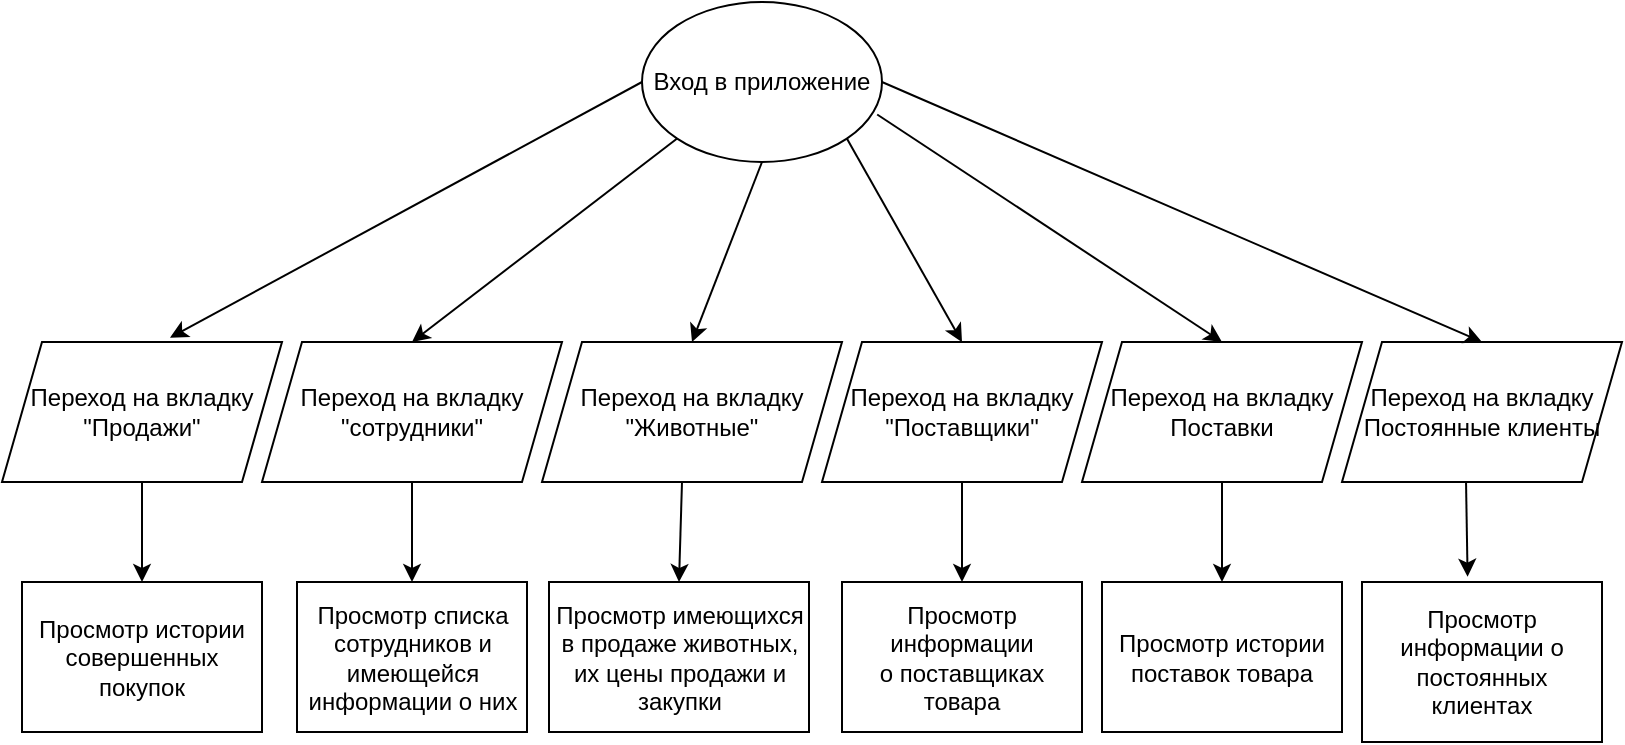 <mxfile version="18.1.1" type="github">
  <diagram id="C5RBs43oDa-KdzZeNtuy" name="Page-1">
    <mxGraphModel dx="1038" dy="567" grid="1" gridSize="10" guides="1" tooltips="1" connect="1" arrows="1" fold="1" page="1" pageScale="1" pageWidth="827" pageHeight="1169" math="0" shadow="0">
      <root>
        <mxCell id="WIyWlLk6GJQsqaUBKTNV-0" />
        <mxCell id="WIyWlLk6GJQsqaUBKTNV-1" parent="WIyWlLk6GJQsqaUBKTNV-0" />
        <mxCell id="3Uv6F3-buvSzeEZjh2dr-0" value="Вход в приложение" style="ellipse;whiteSpace=wrap;html=1;" vertex="1" parent="WIyWlLk6GJQsqaUBKTNV-1">
          <mxGeometry x="330" y="10" width="120" height="80" as="geometry" />
        </mxCell>
        <mxCell id="3Uv6F3-buvSzeEZjh2dr-1" value="Переход на вкладку &quot;сотрудники&quot;" style="shape=parallelogram;perimeter=parallelogramPerimeter;whiteSpace=wrap;html=1;fixedSize=1;" vertex="1" parent="WIyWlLk6GJQsqaUBKTNV-1">
          <mxGeometry x="140" y="180" width="150" height="70" as="geometry" />
        </mxCell>
        <mxCell id="3Uv6F3-buvSzeEZjh2dr-2" value="Просмотр списка сотрудников и имеющейся информации о них" style="rounded=0;whiteSpace=wrap;html=1;" vertex="1" parent="WIyWlLk6GJQsqaUBKTNV-1">
          <mxGeometry x="157.5" y="300" width="115" height="75" as="geometry" />
        </mxCell>
        <mxCell id="3Uv6F3-buvSzeEZjh2dr-5" value="" style="endArrow=classic;html=1;rounded=0;exitX=0.5;exitY=1;exitDx=0;exitDy=0;entryX=0.5;entryY=0;entryDx=0;entryDy=0;" edge="1" parent="WIyWlLk6GJQsqaUBKTNV-1" source="3Uv6F3-buvSzeEZjh2dr-1" target="3Uv6F3-buvSzeEZjh2dr-2">
          <mxGeometry width="50" height="50" relative="1" as="geometry">
            <mxPoint x="394" y="190" as="sourcePoint" />
            <mxPoint x="394" y="230" as="targetPoint" />
          </mxGeometry>
        </mxCell>
        <mxCell id="3Uv6F3-buvSzeEZjh2dr-6" value="" style="endArrow=classic;html=1;rounded=0;entryX=0.5;entryY=0;entryDx=0;entryDy=0;exitX=0;exitY=1;exitDx=0;exitDy=0;" edge="1" parent="WIyWlLk6GJQsqaUBKTNV-1" source="3Uv6F3-buvSzeEZjh2dr-0" target="3Uv6F3-buvSzeEZjh2dr-1">
          <mxGeometry width="50" height="50" relative="1" as="geometry">
            <mxPoint x="340" y="80" as="sourcePoint" />
            <mxPoint x="390" y="130" as="targetPoint" />
          </mxGeometry>
        </mxCell>
        <mxCell id="3Uv6F3-buvSzeEZjh2dr-10" value="Переход на вкладку&lt;br&gt;&quot;Животные&quot;" style="shape=parallelogram;perimeter=parallelogramPerimeter;whiteSpace=wrap;html=1;fixedSize=1;" vertex="1" parent="WIyWlLk6GJQsqaUBKTNV-1">
          <mxGeometry x="280" y="180" width="150" height="70" as="geometry" />
        </mxCell>
        <mxCell id="3Uv6F3-buvSzeEZjh2dr-11" value="Просмотр имеющихся в продаже животных, их цены продажи и закупки" style="rounded=0;whiteSpace=wrap;html=1;" vertex="1" parent="WIyWlLk6GJQsqaUBKTNV-1">
          <mxGeometry x="283.5" y="300" width="130" height="75" as="geometry" />
        </mxCell>
        <mxCell id="3Uv6F3-buvSzeEZjh2dr-15" value="" style="endArrow=classic;html=1;rounded=0;entryX=0.5;entryY=0;entryDx=0;entryDy=0;exitX=0.5;exitY=1;exitDx=0;exitDy=0;" edge="1" parent="WIyWlLk6GJQsqaUBKTNV-1" source="3Uv6F3-buvSzeEZjh2dr-0" target="3Uv6F3-buvSzeEZjh2dr-10">
          <mxGeometry width="50" height="50" relative="1" as="geometry">
            <mxPoint x="450" y="90" as="sourcePoint" />
            <mxPoint x="500" y="40" as="targetPoint" />
          </mxGeometry>
        </mxCell>
        <mxCell id="3Uv6F3-buvSzeEZjh2dr-17" value="Переход на вкладку &quot;Продажи&quot;" style="shape=parallelogram;perimeter=parallelogramPerimeter;whiteSpace=wrap;html=1;fixedSize=1;" vertex="1" parent="WIyWlLk6GJQsqaUBKTNV-1">
          <mxGeometry x="10" y="180" width="140" height="70" as="geometry" />
        </mxCell>
        <mxCell id="3Uv6F3-buvSzeEZjh2dr-18" value="Просмотр истории&lt;br&gt;совершенных покупок" style="rounded=0;whiteSpace=wrap;html=1;" vertex="1" parent="WIyWlLk6GJQsqaUBKTNV-1">
          <mxGeometry x="20" y="300" width="120" height="75" as="geometry" />
        </mxCell>
        <mxCell id="3Uv6F3-buvSzeEZjh2dr-19" value="" style="endArrow=classic;html=1;rounded=0;entryX=0.6;entryY=-0.031;entryDx=0;entryDy=0;entryPerimeter=0;exitX=0;exitY=0.5;exitDx=0;exitDy=0;" edge="1" parent="WIyWlLk6GJQsqaUBKTNV-1" source="3Uv6F3-buvSzeEZjh2dr-0" target="3Uv6F3-buvSzeEZjh2dr-17">
          <mxGeometry width="50" height="50" relative="1" as="geometry">
            <mxPoint x="230" y="70" as="sourcePoint" />
            <mxPoint x="430" y="150" as="targetPoint" />
          </mxGeometry>
        </mxCell>
        <mxCell id="3Uv6F3-buvSzeEZjh2dr-20" value="Переход на вкладку&lt;br&gt;&quot;Поставщики&quot;" style="shape=parallelogram;perimeter=parallelogramPerimeter;whiteSpace=wrap;html=1;fixedSize=1;" vertex="1" parent="WIyWlLk6GJQsqaUBKTNV-1">
          <mxGeometry x="420" y="180" width="140" height="70" as="geometry" />
        </mxCell>
        <mxCell id="3Uv6F3-buvSzeEZjh2dr-21" value="" style="endArrow=classic;html=1;rounded=0;entryX=0.5;entryY=0;entryDx=0;entryDy=0;exitX=1;exitY=1;exitDx=0;exitDy=0;" edge="1" parent="WIyWlLk6GJQsqaUBKTNV-1" source="3Uv6F3-buvSzeEZjh2dr-0" target="3Uv6F3-buvSzeEZjh2dr-20">
          <mxGeometry width="50" height="50" relative="1" as="geometry">
            <mxPoint x="430" y="70" as="sourcePoint" />
            <mxPoint x="430" y="140" as="targetPoint" />
          </mxGeometry>
        </mxCell>
        <mxCell id="3Uv6F3-buvSzeEZjh2dr-22" value="Переход на вкладку&lt;br&gt;Поставки" style="shape=parallelogram;perimeter=parallelogramPerimeter;whiteSpace=wrap;html=1;fixedSize=1;" vertex="1" parent="WIyWlLk6GJQsqaUBKTNV-1">
          <mxGeometry x="550" y="180" width="140" height="70" as="geometry" />
        </mxCell>
        <mxCell id="3Uv6F3-buvSzeEZjh2dr-23" value="" style="endArrow=classic;html=1;rounded=0;entryX=0.5;entryY=0;entryDx=0;entryDy=0;exitX=0.98;exitY=0.703;exitDx=0;exitDy=0;exitPerimeter=0;" edge="1" parent="WIyWlLk6GJQsqaUBKTNV-1" source="3Uv6F3-buvSzeEZjh2dr-0" target="3Uv6F3-buvSzeEZjh2dr-22">
          <mxGeometry width="50" height="50" relative="1" as="geometry">
            <mxPoint x="380" y="180" as="sourcePoint" />
            <mxPoint x="430" y="130" as="targetPoint" />
          </mxGeometry>
        </mxCell>
        <mxCell id="3Uv6F3-buvSzeEZjh2dr-24" value="Просмотр информации&lt;br&gt;о поставщиках товара" style="rounded=0;whiteSpace=wrap;html=1;" vertex="1" parent="WIyWlLk6GJQsqaUBKTNV-1">
          <mxGeometry x="430" y="300" width="120" height="75" as="geometry" />
        </mxCell>
        <mxCell id="3Uv6F3-buvSzeEZjh2dr-27" value="" style="endArrow=classic;html=1;rounded=0;entryX=0.5;entryY=0;entryDx=0;entryDy=0;" edge="1" parent="WIyWlLk6GJQsqaUBKTNV-1" target="3Uv6F3-buvSzeEZjh2dr-11">
          <mxGeometry width="50" height="50" relative="1" as="geometry">
            <mxPoint x="350" y="250" as="sourcePoint" />
            <mxPoint x="460" y="200" as="targetPoint" />
          </mxGeometry>
        </mxCell>
        <mxCell id="3Uv6F3-buvSzeEZjh2dr-28" value="Просмотр истории поставок товара" style="rounded=0;whiteSpace=wrap;html=1;" vertex="1" parent="WIyWlLk6GJQsqaUBKTNV-1">
          <mxGeometry x="560" y="300" width="120" height="75" as="geometry" />
        </mxCell>
        <mxCell id="3Uv6F3-buvSzeEZjh2dr-29" value="" style="endArrow=classic;html=1;rounded=0;exitX=0.5;exitY=1;exitDx=0;exitDy=0;entryX=0.5;entryY=0;entryDx=0;entryDy=0;" edge="1" parent="WIyWlLk6GJQsqaUBKTNV-1" source="3Uv6F3-buvSzeEZjh2dr-17" target="3Uv6F3-buvSzeEZjh2dr-18">
          <mxGeometry width="50" height="50" relative="1" as="geometry">
            <mxPoint x="100" y="240" as="sourcePoint" />
            <mxPoint x="120" y="220" as="targetPoint" />
          </mxGeometry>
        </mxCell>
        <mxCell id="3Uv6F3-buvSzeEZjh2dr-30" value="" style="endArrow=classic;html=1;rounded=0;exitX=0.5;exitY=1;exitDx=0;exitDy=0;entryX=0.5;entryY=0;entryDx=0;entryDy=0;" edge="1" parent="WIyWlLk6GJQsqaUBKTNV-1" source="3Uv6F3-buvSzeEZjh2dr-20" target="3Uv6F3-buvSzeEZjh2dr-24">
          <mxGeometry width="50" height="50" relative="1" as="geometry">
            <mxPoint x="550" y="250" as="sourcePoint" />
            <mxPoint x="570" y="220" as="targetPoint" />
          </mxGeometry>
        </mxCell>
        <mxCell id="3Uv6F3-buvSzeEZjh2dr-31" value="" style="endArrow=classic;html=1;rounded=0;exitX=0.5;exitY=1;exitDx=0;exitDy=0;" edge="1" parent="WIyWlLk6GJQsqaUBKTNV-1" source="3Uv6F3-buvSzeEZjh2dr-22" target="3Uv6F3-buvSzeEZjh2dr-28">
          <mxGeometry width="50" height="50" relative="1" as="geometry">
            <mxPoint x="690" y="240" as="sourcePoint" />
            <mxPoint x="710" y="220" as="targetPoint" />
          </mxGeometry>
        </mxCell>
        <mxCell id="3Uv6F3-buvSzeEZjh2dr-32" value="Переход на вкладку&lt;br&gt;Постоянные клиенты" style="shape=parallelogram;perimeter=parallelogramPerimeter;whiteSpace=wrap;html=1;fixedSize=1;" vertex="1" parent="WIyWlLk6GJQsqaUBKTNV-1">
          <mxGeometry x="680" y="180" width="140" height="70" as="geometry" />
        </mxCell>
        <mxCell id="3Uv6F3-buvSzeEZjh2dr-33" value="Просмотр информации о постоянных клиентах" style="rounded=0;whiteSpace=wrap;html=1;" vertex="1" parent="WIyWlLk6GJQsqaUBKTNV-1">
          <mxGeometry x="690" y="300" width="120" height="80" as="geometry" />
        </mxCell>
        <mxCell id="3Uv6F3-buvSzeEZjh2dr-34" value="" style="endArrow=classic;html=1;rounded=0;entryX=0.5;entryY=0;entryDx=0;entryDy=0;exitX=1;exitY=0.5;exitDx=0;exitDy=0;" edge="1" parent="WIyWlLk6GJQsqaUBKTNV-1" source="3Uv6F3-buvSzeEZjh2dr-0" target="3Uv6F3-buvSzeEZjh2dr-32">
          <mxGeometry width="50" height="50" relative="1" as="geometry">
            <mxPoint x="640" y="160" as="sourcePoint" />
            <mxPoint x="690" y="110" as="targetPoint" />
          </mxGeometry>
        </mxCell>
        <mxCell id="3Uv6F3-buvSzeEZjh2dr-35" value="" style="endArrow=classic;html=1;rounded=0;entryX=0.44;entryY=-0.033;entryDx=0;entryDy=0;entryPerimeter=0;exitX=0.443;exitY=1.003;exitDx=0;exitDy=0;exitPerimeter=0;" edge="1" parent="WIyWlLk6GJQsqaUBKTNV-1" source="3Uv6F3-buvSzeEZjh2dr-32" target="3Uv6F3-buvSzeEZjh2dr-33">
          <mxGeometry width="50" height="50" relative="1" as="geometry">
            <mxPoint x="750" y="279.289" as="sourcePoint" />
            <mxPoint x="750" y="229.289" as="targetPoint" />
          </mxGeometry>
        </mxCell>
      </root>
    </mxGraphModel>
  </diagram>
</mxfile>
